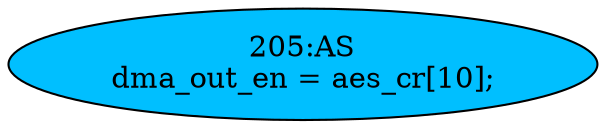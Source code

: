 strict digraph "" {
	node [label="\N"];
	"205:AS"	 [ast="<pyverilog.vparser.ast.Assign object at 0x7f79abcae510>",
		def_var="['dma_out_en']",
		fillcolor=deepskyblue,
		label="205:AS
dma_out_en = aes_cr[10];",
		statements="[]",
		style=filled,
		typ=Assign,
		use_var="['aes_cr']"];
}
